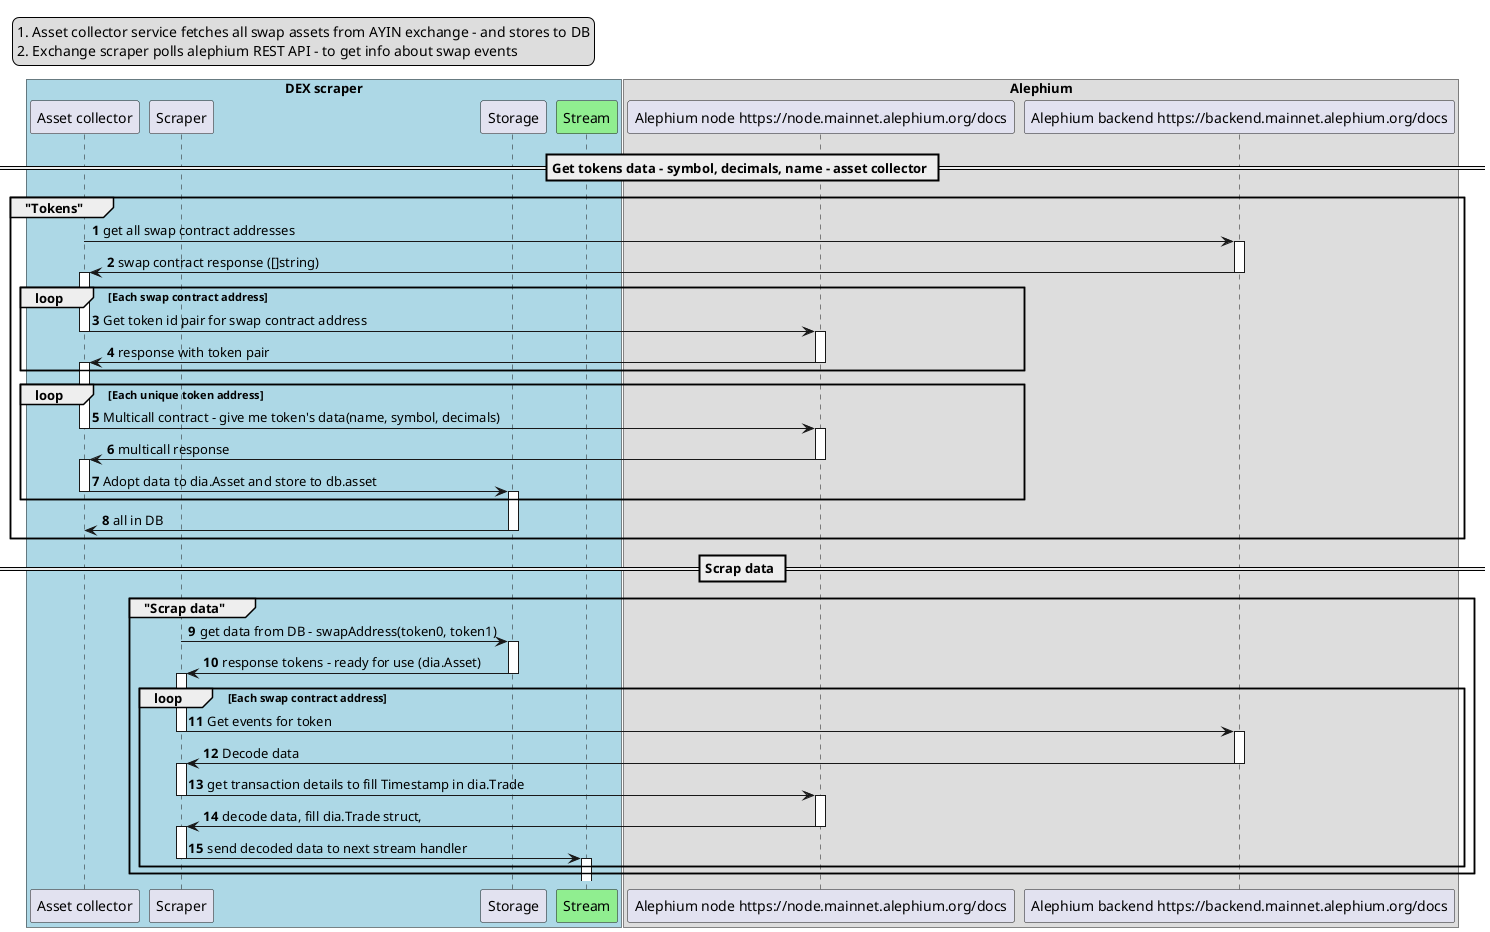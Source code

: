 @startuml

legend top left
  1. Asset collector service fetches all swap assets from AYIN exchange - and stores to DB
  2. Exchange scraper polls alephium REST API - to get info about swap events
end legend

box "DEX scraper" #LightBlue
participant "Asset collector" as assetCollector
participant "Scraper" as scraper
participant "Storage" as storage
participant "Stream" as stream #LightGreen
end box

box Alephium
participant "Alephium node https://node.mainnet.alephium.org/docs" as anode
participant "Alephium backend https://backend.mainnet.alephium.org/docs" as abackend
end box

== Get tokens data - symbol, decimals, name - asset collector ==

group "Tokens"

autonumber
assetCollector -> abackend++: get all swap contract addresses
abackend -> assetCollector--++: swap contract response ([]string)
loop Each swap contract address
  assetCollector -> anode--++: Get token id pair for swap contract address
  anode ->  assetCollector--++: response with token pair
end

loop Each unique token address
  assetCollector -> anode--++: Multicall contract - give me token's data(name, symbol, decimals)
  anode -> assetCollector--++: multicall response
  assetCollector -> storage--++: Adopt data to dia.Asset and store to db.asset
end

storage -> assetCollector--: all in DB

deactivate assetCollector

end group


== Scrap data ==

group "Scrap data"

scraper -> storage--++: get data from DB - swapAddress(token0, token1)
storage -> scraper--++: response tokens - ready for use (dia.Asset)

loop Each swap contract address
  scraper -> abackend--++: Get events for token
  abackend -> scraper--++: Decode data
  scraper -> anode--++: get transaction details to fill Timestamp in dia.Trade
  anode -> scraper--++: decode data, fill dia.Trade struct,
  scraper -> stream--++: send decoded data to next stream handler
end     

end group

@enduml


